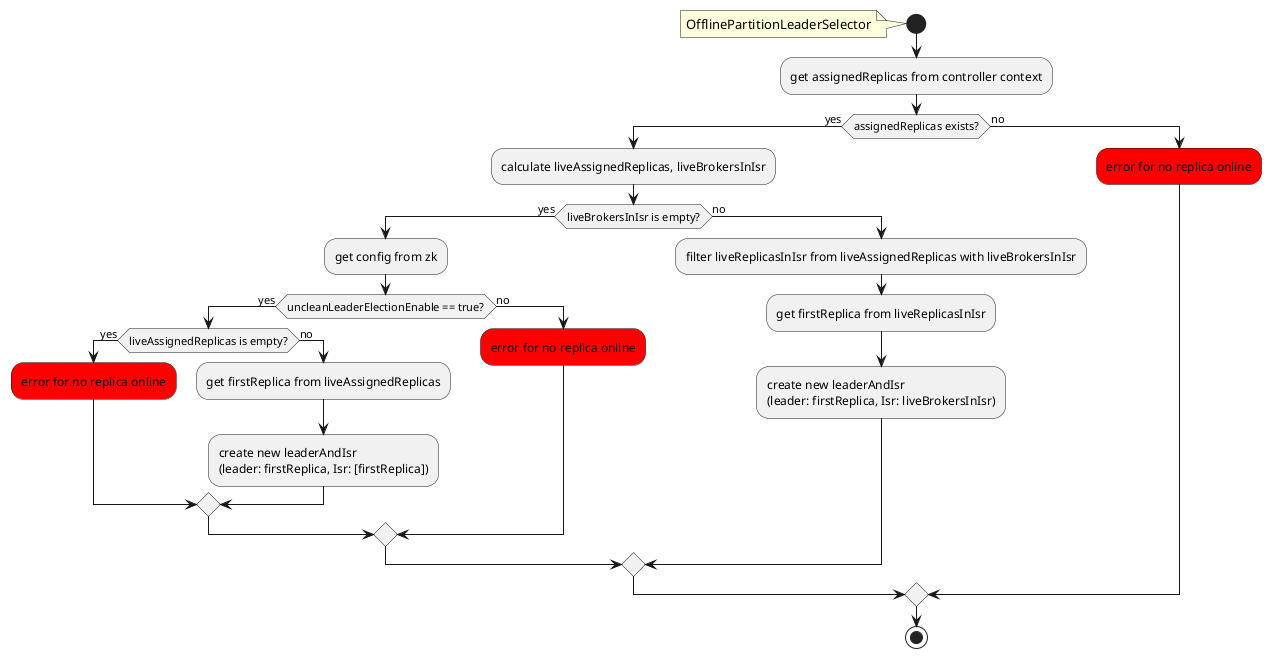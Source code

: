 @startuml
start
note left: OfflinePartitionLeaderSelector
:get assignedReplicas from controller context;
if (assignedReplicas exists?) then (yes)
	:calculate liveAssignedReplicas, liveBrokersInIsr;
	if (liveBrokersInIsr is empty?) then (yes)
		:get config from zk;
		if (uncleanLeaderElectionEnable == true?) then (yes)
			if (liveAssignedReplicas is empty?) then (yes)
				#Red:error for no replica online;
			else (no)
				:get firstReplica from liveAssignedReplicas;
				:create new leaderAndIsr 
				(leader: firstReplica, Isr: [firstReplica]);
			endif
		else (no)
			#Red:error for no replica online;
		endif
	else (no)
		:filter liveReplicasInIsr from liveAssignedReplicas with liveBrokersInIsr;
		:get firstReplica from liveReplicasInIsr;
		:create new leaderAndIsr
		(leader: firstReplica, Isr: liveBrokersInIsr);
	endif
else (no)
	#Red:error for no replica online;
endif
stop
@enduml

